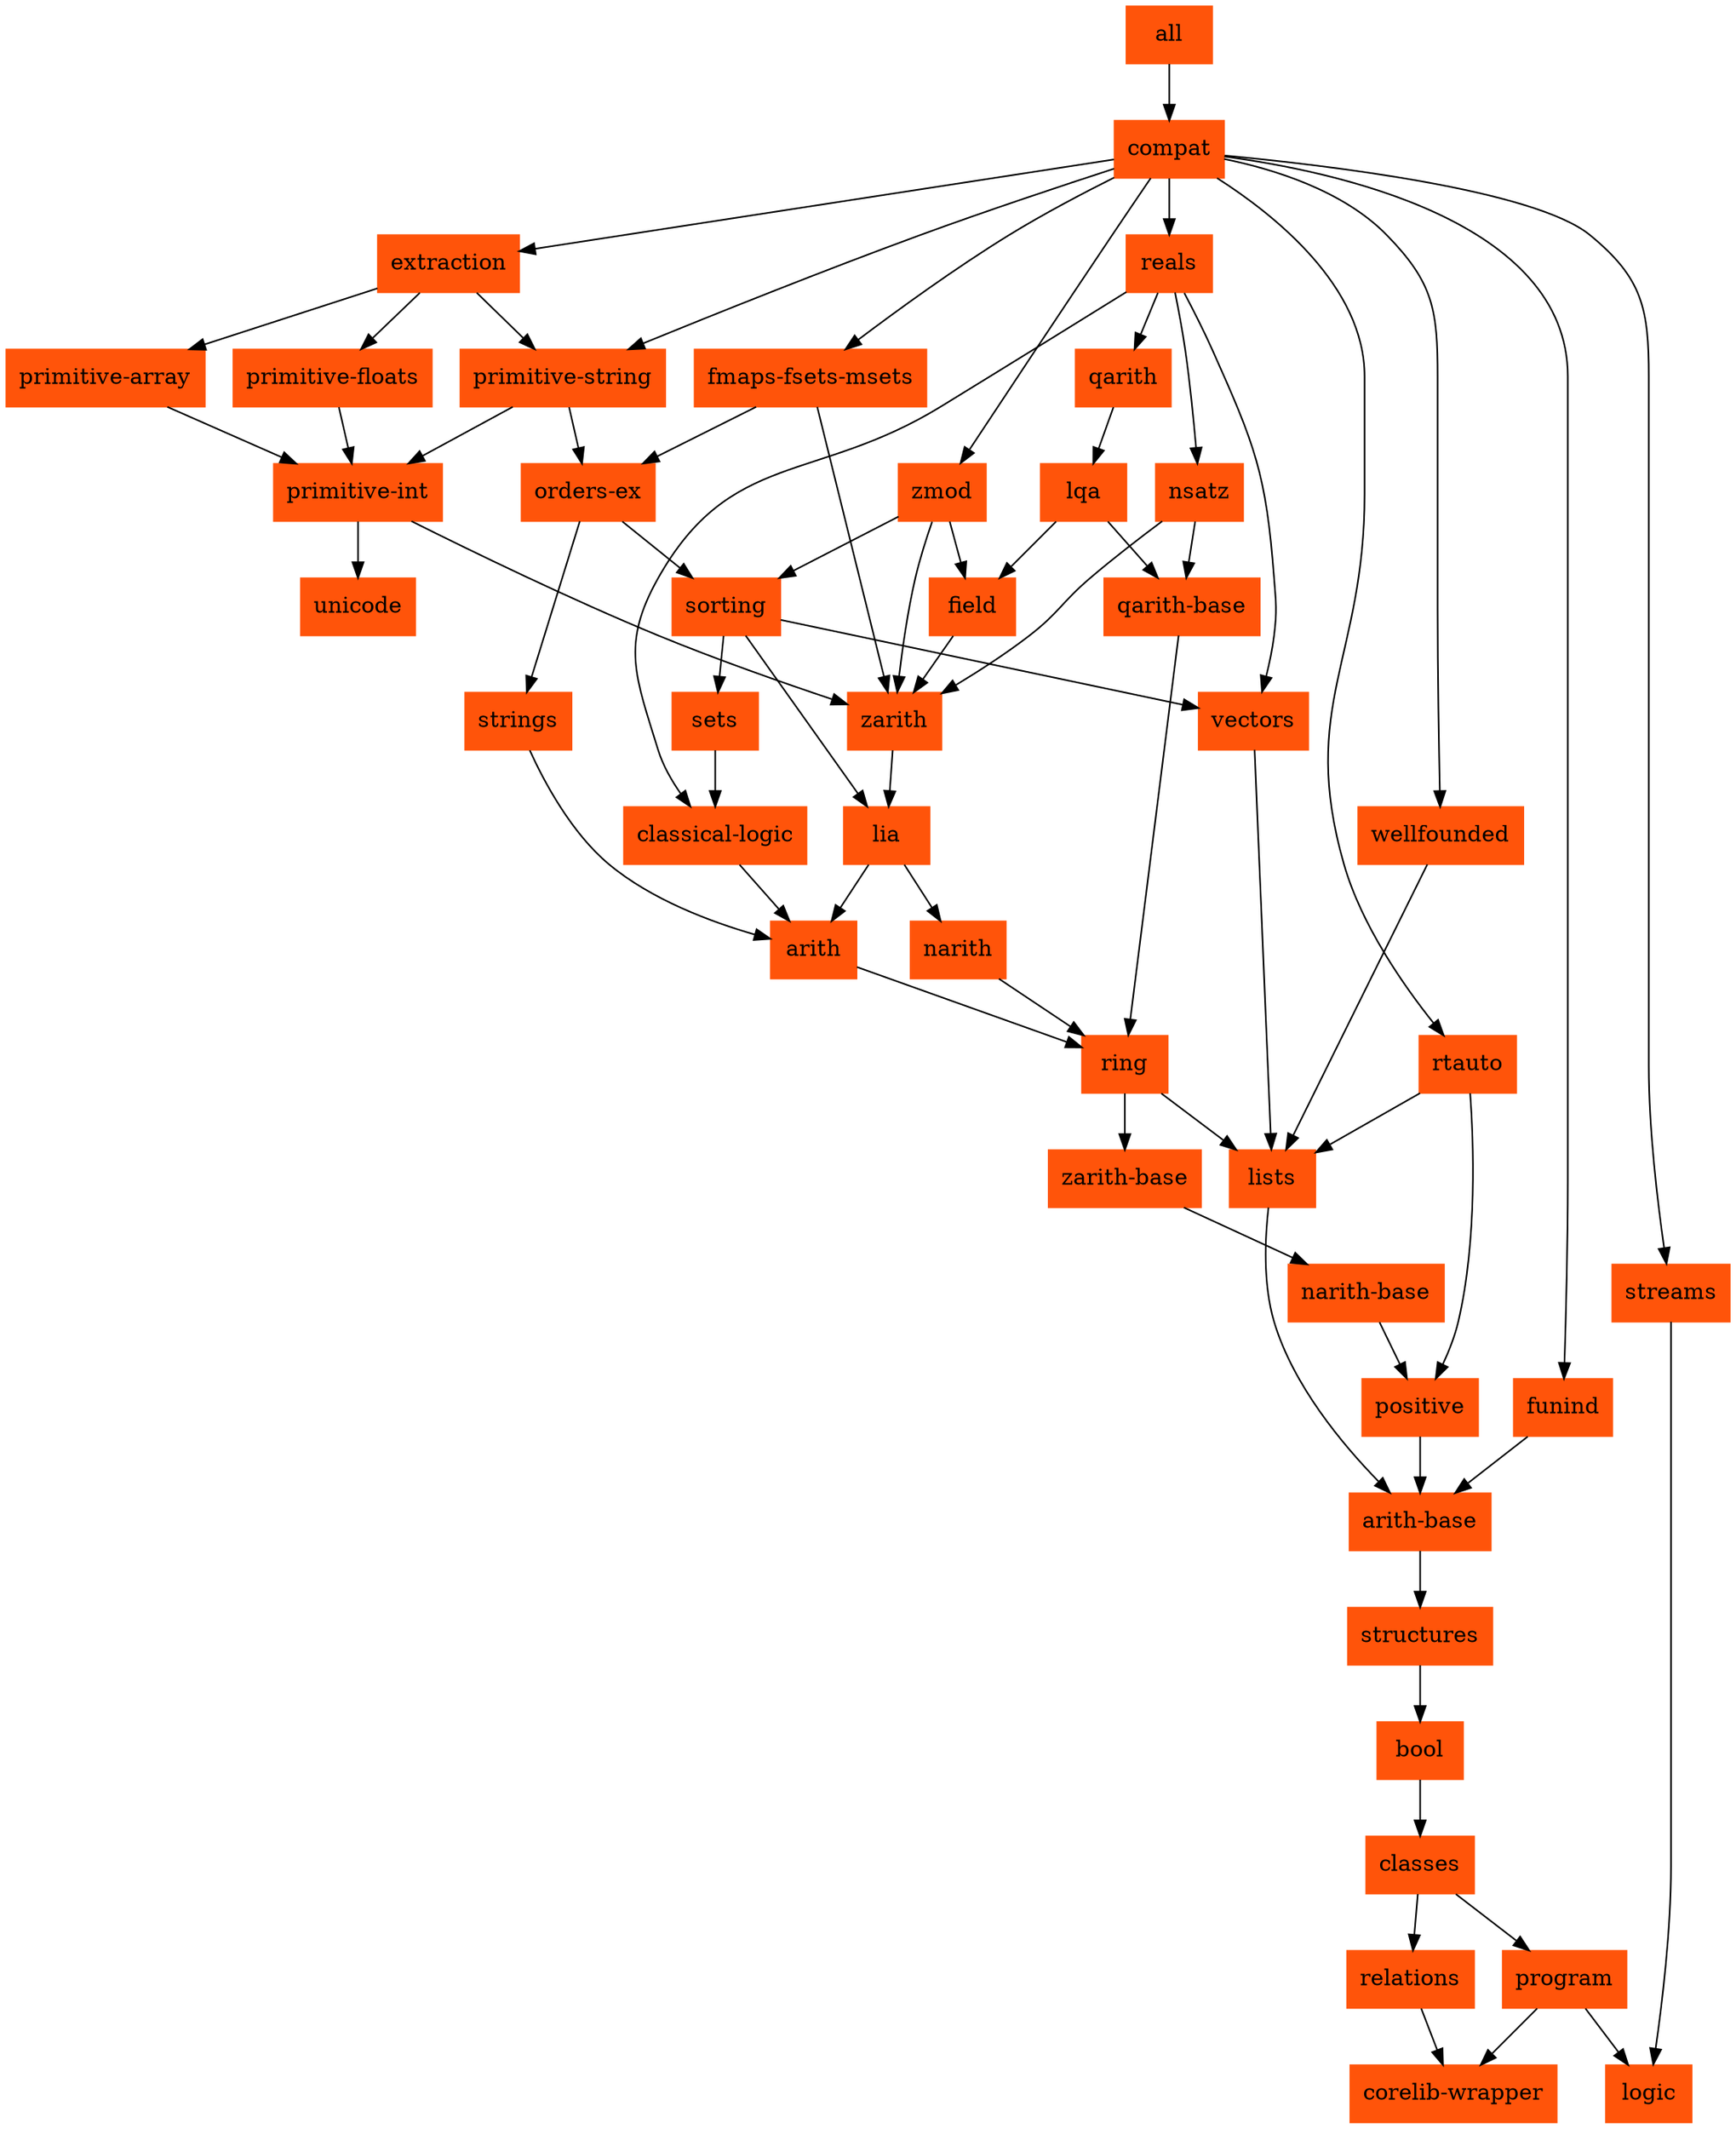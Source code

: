 # this has been mostly automatically generated by dev/tools/make-depends.sh
# when editing this, ensure to keep .nix/rocq-overlays/stdlib-subcomponents
# in sync
digraph stdlib_deps {
	node [color="#ff540a",
		shape=rectangle,
		style=filled
		URL="#\N"
	];
	bool -> classes;
	classes -> program;
	classes -> relations;
	program -> "corelib-wrapper";
	program -> logic;
	strings -> arith;
	reals -> qarith;
	reals -> vectors;
	reals -> "classical-logic";
	reals -> nsatz;
	"arith-base" -> structures;
	zarith -> lia;
	zmod -> zarith;
	zmod -> sorting;
	zmod -> field;
	qarith -> lqa;
	positive -> "arith-base";
	narith -> ring;
	ring -> lists;
	ring -> "zarith-base";
	arith -> ring;
	structures -> bool;
	"narith-base" -> positive;
	lists -> "arith-base";
	"zarith-base" -> "narith-base";
	"primitive-int" -> zarith;
	"primitive-int" -> unicode;
	lia -> narith;
	lia -> arith;
	"fmaps-fsets-msets" -> zarith;
	"fmaps-fsets-msets" -> "orders-ex";
	"orders-ex" -> strings;
	"orders-ex" -> sorting;
	sets -> "classical-logic";
	sorting -> lia;
	sorting -> sets;
	sorting -> vectors;
	"primitive-floats" -> "primitive-int";
	wellfounded -> lists;
	relations -> "corelib-wrapper";
	"primitive-string" -> "primitive-int";
	"primitive-string" -> "orders-ex";
	vectors -> lists;
	field -> zarith;
	lqa -> field;
	lqa -> "qarith-base";
	"qarith-base" -> ring;
	"classical-logic" -> arith;
	nsatz -> zarith;
	nsatz -> "qarith-base";
	extraction -> "primitive-string";
	extraction -> "primitive-floats";
	extraction -> "primitive-array";
	"primitive-array" -> "primitive-int";
	streams -> logic;
	funind -> "arith-base";
	rtauto -> positive;
	rtauto -> lists;
	compat -> zmod;
	compat -> reals;
	compat -> "fmaps-fsets-msets";
	compat -> wellfounded;
	compat -> "primitive-string";
	compat -> extraction;
	compat -> streams;
	compat -> funind;
	compat -> rtauto;
        all -> compat
}
